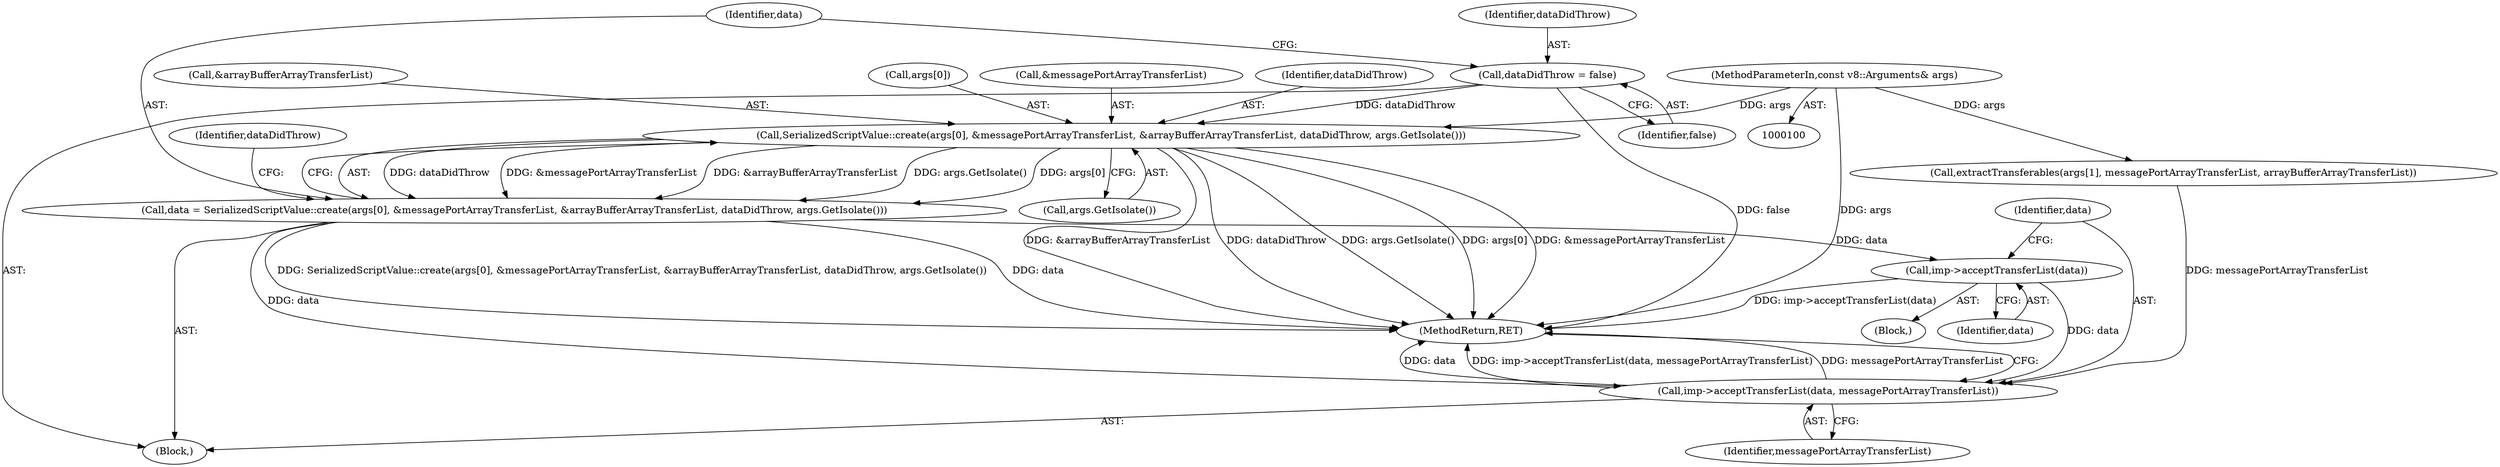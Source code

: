 digraph "0_Chrome_e9372a1bfd3588a80fcf49aa07321f0971dd6091_41@API" {
"1000142" [label="(Call,SerializedScriptValue::create(args[0], &messagePortArrayTransferList, &arrayBufferArrayTransferList, dataDidThrow, args.GetIsolate()))"];
"1000101" [label="(MethodParameterIn,const v8::Arguments& args)"];
"1000136" [label="(Call,dataDidThrow = false)"];
"1000140" [label="(Call,data = SerializedScriptValue::create(args[0], &messagePortArrayTransferList, &arrayBufferArrayTransferList, dataDidThrow, args.GetIsolate()))"];
"1000161" [label="(Call,imp->acceptTransferList(data))"];
"1000163" [label="(Call,imp->acceptTransferList(data, messagePortArrayTransferList))"];
"1000142" [label="(Call,SerializedScriptValue::create(args[0], &messagePortArrayTransferList, &arrayBufferArrayTransferList, dataDidThrow, args.GetIsolate()))"];
"1000102" [label="(Block,)"];
"1000138" [label="(Identifier,false)"];
"1000101" [label="(MethodParameterIn,const v8::Arguments& args)"];
"1000163" [label="(Call,imp->acceptTransferList(data, messagePortArrayTransferList))"];
"1000151" [label="(Call,args.GetIsolate())"];
"1000136" [label="(Call,dataDidThrow = false)"];
"1000166" [label="(MethodReturn,RET)"];
"1000141" [label="(Identifier,data)"];
"1000137" [label="(Identifier,dataDidThrow)"];
"1000150" [label="(Identifier,dataDidThrow)"];
"1000165" [label="(Identifier,messagePortArrayTransferList)"];
"1000161" [label="(Call,imp->acceptTransferList(data))"];
"1000148" [label="(Call,&arrayBufferArrayTransferList)"];
"1000164" [label="(Identifier,data)"];
"1000143" [label="(Call,args[0])"];
"1000160" [label="(Block,)"];
"1000162" [label="(Identifier,data)"];
"1000146" [label="(Call,&messagePortArrayTransferList)"];
"1000126" [label="(Call,extractTransferables(args[1], messagePortArrayTransferList, arrayBufferArrayTransferList))"];
"1000153" [label="(Identifier,dataDidThrow)"];
"1000140" [label="(Call,data = SerializedScriptValue::create(args[0], &messagePortArrayTransferList, &arrayBufferArrayTransferList, dataDidThrow, args.GetIsolate()))"];
"1000142" -> "1000140"  [label="AST: "];
"1000142" -> "1000151"  [label="CFG: "];
"1000143" -> "1000142"  [label="AST: "];
"1000146" -> "1000142"  [label="AST: "];
"1000148" -> "1000142"  [label="AST: "];
"1000150" -> "1000142"  [label="AST: "];
"1000151" -> "1000142"  [label="AST: "];
"1000140" -> "1000142"  [label="CFG: "];
"1000142" -> "1000166"  [label="DDG: &arrayBufferArrayTransferList"];
"1000142" -> "1000166"  [label="DDG: dataDidThrow"];
"1000142" -> "1000166"  [label="DDG: args.GetIsolate()"];
"1000142" -> "1000166"  [label="DDG: args[0]"];
"1000142" -> "1000166"  [label="DDG: &messagePortArrayTransferList"];
"1000142" -> "1000140"  [label="DDG: dataDidThrow"];
"1000142" -> "1000140"  [label="DDG: &messagePortArrayTransferList"];
"1000142" -> "1000140"  [label="DDG: &arrayBufferArrayTransferList"];
"1000142" -> "1000140"  [label="DDG: args.GetIsolate()"];
"1000142" -> "1000140"  [label="DDG: args[0]"];
"1000101" -> "1000142"  [label="DDG: args"];
"1000136" -> "1000142"  [label="DDG: dataDidThrow"];
"1000101" -> "1000100"  [label="AST: "];
"1000101" -> "1000166"  [label="DDG: args"];
"1000101" -> "1000126"  [label="DDG: args"];
"1000136" -> "1000102"  [label="AST: "];
"1000136" -> "1000138"  [label="CFG: "];
"1000137" -> "1000136"  [label="AST: "];
"1000138" -> "1000136"  [label="AST: "];
"1000141" -> "1000136"  [label="CFG: "];
"1000136" -> "1000166"  [label="DDG: false"];
"1000140" -> "1000102"  [label="AST: "];
"1000141" -> "1000140"  [label="AST: "];
"1000153" -> "1000140"  [label="CFG: "];
"1000140" -> "1000166"  [label="DDG: SerializedScriptValue::create(args[0], &messagePortArrayTransferList, &arrayBufferArrayTransferList, dataDidThrow, args.GetIsolate())"];
"1000140" -> "1000166"  [label="DDG: data"];
"1000140" -> "1000161"  [label="DDG: data"];
"1000140" -> "1000163"  [label="DDG: data"];
"1000161" -> "1000160"  [label="AST: "];
"1000161" -> "1000162"  [label="CFG: "];
"1000162" -> "1000161"  [label="AST: "];
"1000164" -> "1000161"  [label="CFG: "];
"1000161" -> "1000166"  [label="DDG: imp->acceptTransferList(data)"];
"1000161" -> "1000163"  [label="DDG: data"];
"1000163" -> "1000102"  [label="AST: "];
"1000163" -> "1000165"  [label="CFG: "];
"1000164" -> "1000163"  [label="AST: "];
"1000165" -> "1000163"  [label="AST: "];
"1000166" -> "1000163"  [label="CFG: "];
"1000163" -> "1000166"  [label="DDG: data"];
"1000163" -> "1000166"  [label="DDG: imp->acceptTransferList(data, messagePortArrayTransferList)"];
"1000163" -> "1000166"  [label="DDG: messagePortArrayTransferList"];
"1000126" -> "1000163"  [label="DDG: messagePortArrayTransferList"];
}
